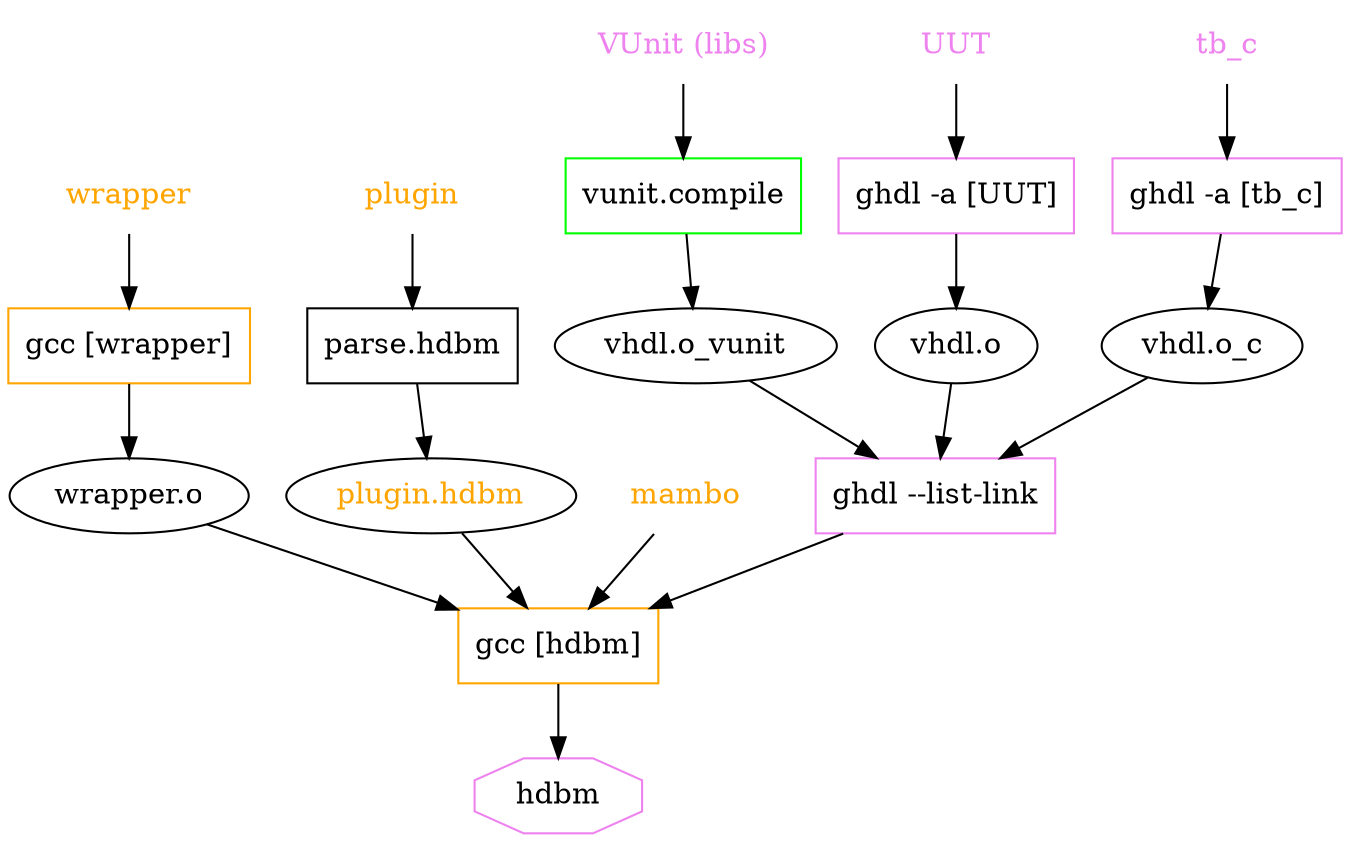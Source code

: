 strict digraph {
// Node definitions.
UUT [
shape=plaintext
fontcolor=violet
];
"ghdl -a [UUT]" [
shape=box
color=violet
];
"vhdl.o";
wrapper [
shape=plaintext
fontcolor=orange
];
"gcc [wrapper]" [
shape=box
color=orange
];
"wrapper.o";
"gcc [hdbm]" [
shape=box
color=orange
];
tb_c [
shape=plaintext
fontcolor=violet
];
"ghdl -a [tb_c]" [
shape=box
color=violet
];
"vhdl.o_c";
"ghdl --list-link" [
shape=box
color=violet
];
"VUnit (libs)" [
shape=plaintext
fontcolor=violet
];
"vunit.compile" [
shape=box
color=green
];
"vhdl.o_vunit";
mambo [
shape=plaintext
fontcolor=orange
];
plugin [
shape=plaintext
fontcolor=orange
];
"parse.hdbm" [shape=box];
"plugin.hdbm" [fontcolor=orange];
hdbm [
shape=octagon
color=violet
];

// Edge definitions.
UUT -> "ghdl -a [UUT]";
"ghdl -a [UUT]" -> "vhdl.o";
"vhdl.o" -> "ghdl --list-link";
wrapper -> "gcc [wrapper]";
"gcc [wrapper]" -> "wrapper.o";
"wrapper.o" -> "gcc [hdbm]";
"gcc [hdbm]" -> hdbm;
tb_c -> "ghdl -a [tb_c]";
"ghdl -a [tb_c]" -> "vhdl.o_c";
"vhdl.o_c" -> "ghdl --list-link";
"ghdl --list-link" -> "gcc [hdbm]";
"VUnit (libs)" -> "vunit.compile";
"vunit.compile" -> "vhdl.o_vunit";
"vhdl.o_vunit" -> "ghdl --list-link";
mambo -> "gcc [hdbm]";
plugin -> "parse.hdbm";
"parse.hdbm" -> "plugin.hdbm";
"plugin.hdbm" -> "gcc [hdbm]";
}